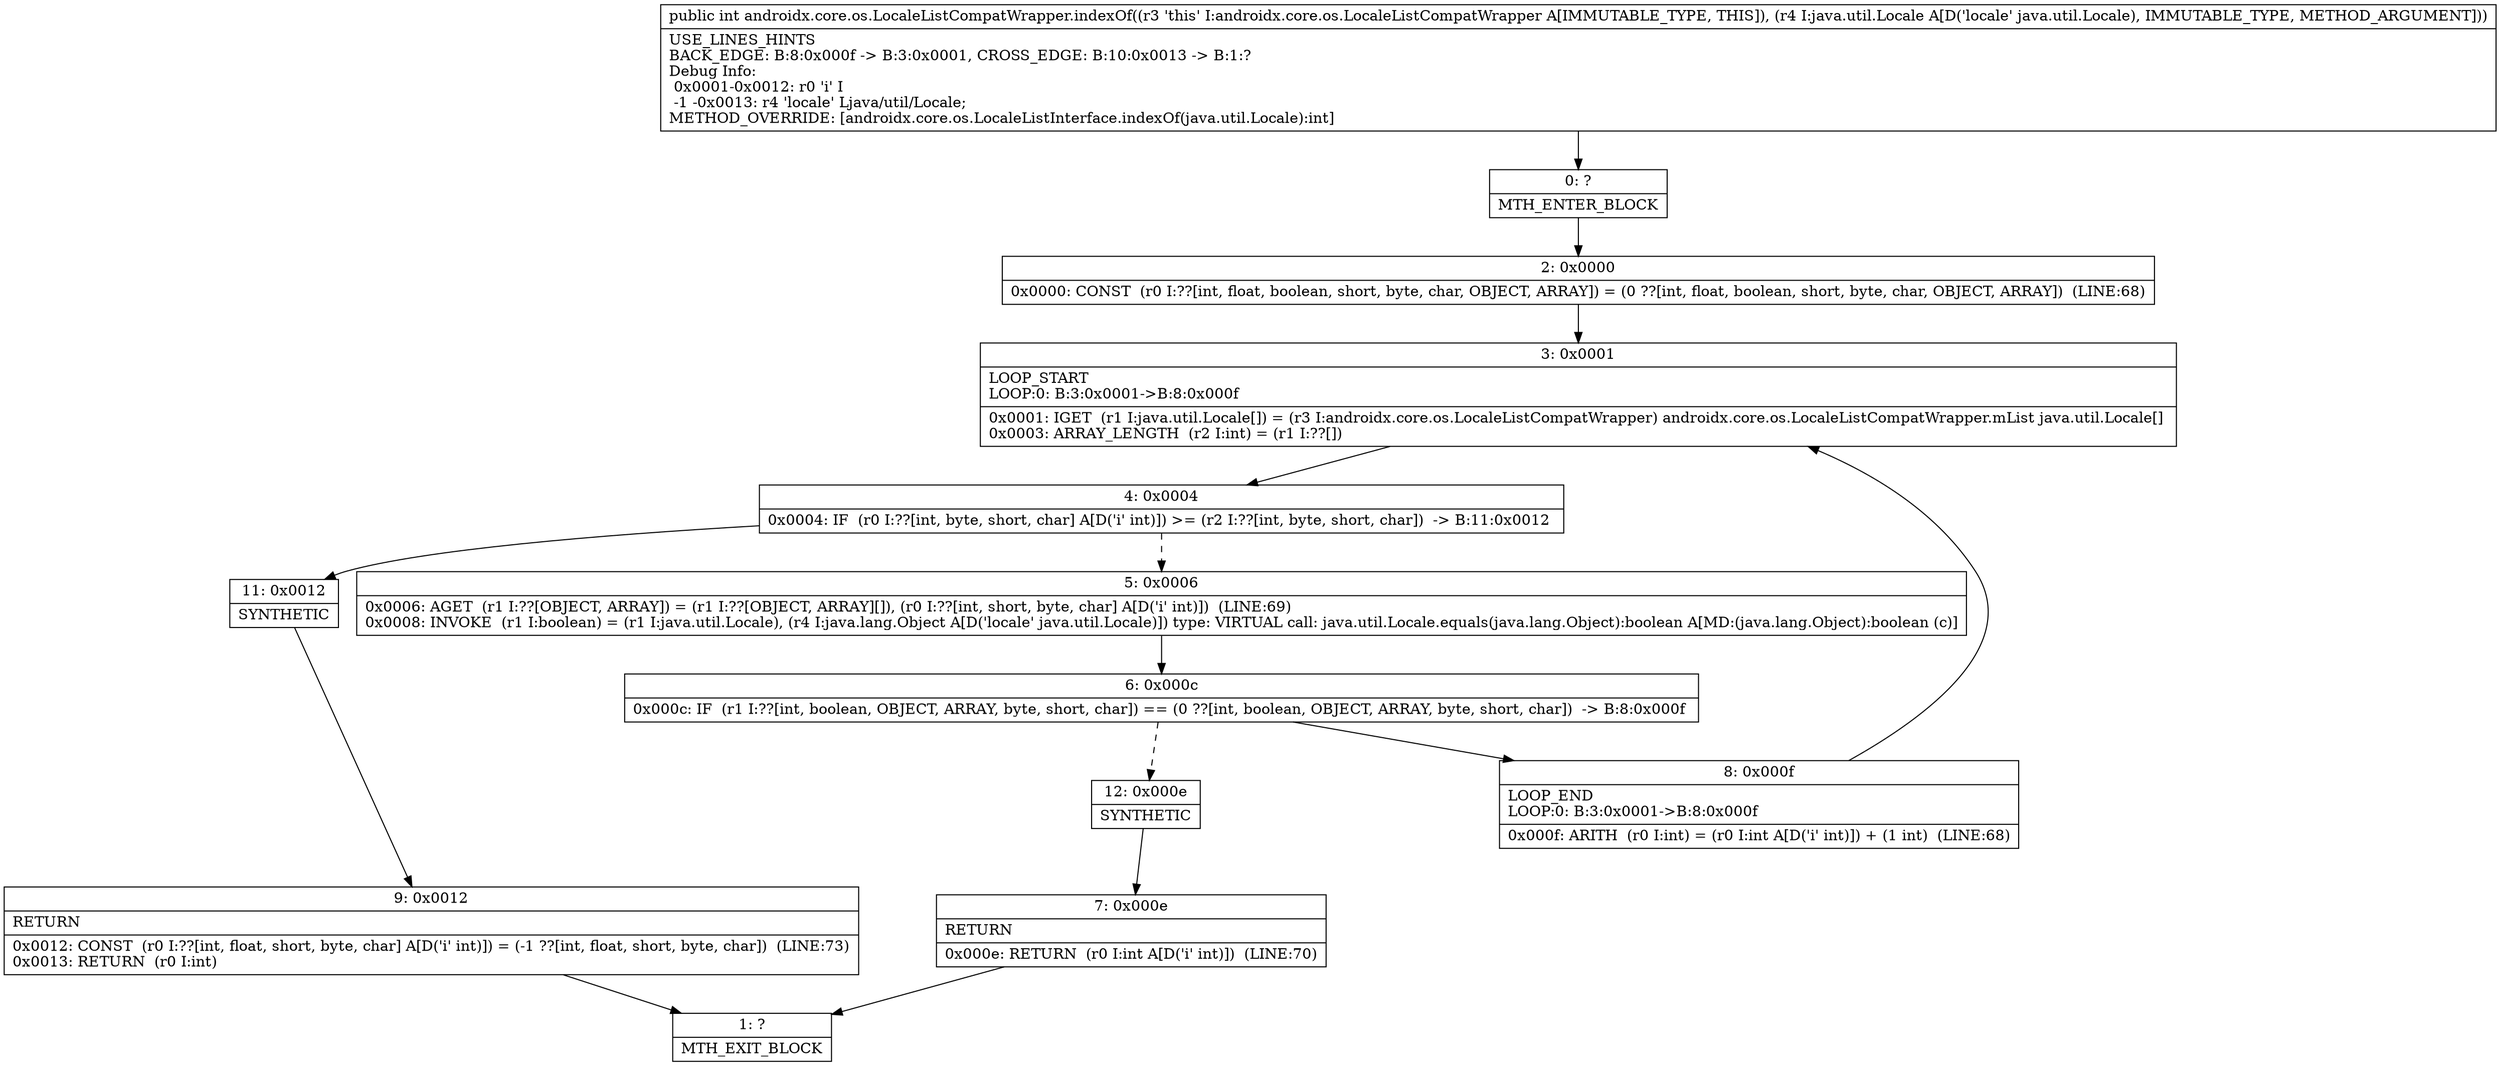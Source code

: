 digraph "CFG forandroidx.core.os.LocaleListCompatWrapper.indexOf(Ljava\/util\/Locale;)I" {
Node_0 [shape=record,label="{0\:\ ?|MTH_ENTER_BLOCK\l}"];
Node_2 [shape=record,label="{2\:\ 0x0000|0x0000: CONST  (r0 I:??[int, float, boolean, short, byte, char, OBJECT, ARRAY]) = (0 ??[int, float, boolean, short, byte, char, OBJECT, ARRAY])  (LINE:68)\l}"];
Node_3 [shape=record,label="{3\:\ 0x0001|LOOP_START\lLOOP:0: B:3:0x0001\-\>B:8:0x000f\l|0x0001: IGET  (r1 I:java.util.Locale[]) = (r3 I:androidx.core.os.LocaleListCompatWrapper) androidx.core.os.LocaleListCompatWrapper.mList java.util.Locale[] \l0x0003: ARRAY_LENGTH  (r2 I:int) = (r1 I:??[]) \l}"];
Node_4 [shape=record,label="{4\:\ 0x0004|0x0004: IF  (r0 I:??[int, byte, short, char] A[D('i' int)]) \>= (r2 I:??[int, byte, short, char])  \-\> B:11:0x0012 \l}"];
Node_5 [shape=record,label="{5\:\ 0x0006|0x0006: AGET  (r1 I:??[OBJECT, ARRAY]) = (r1 I:??[OBJECT, ARRAY][]), (r0 I:??[int, short, byte, char] A[D('i' int)])  (LINE:69)\l0x0008: INVOKE  (r1 I:boolean) = (r1 I:java.util.Locale), (r4 I:java.lang.Object A[D('locale' java.util.Locale)]) type: VIRTUAL call: java.util.Locale.equals(java.lang.Object):boolean A[MD:(java.lang.Object):boolean (c)]\l}"];
Node_6 [shape=record,label="{6\:\ 0x000c|0x000c: IF  (r1 I:??[int, boolean, OBJECT, ARRAY, byte, short, char]) == (0 ??[int, boolean, OBJECT, ARRAY, byte, short, char])  \-\> B:8:0x000f \l}"];
Node_8 [shape=record,label="{8\:\ 0x000f|LOOP_END\lLOOP:0: B:3:0x0001\-\>B:8:0x000f\l|0x000f: ARITH  (r0 I:int) = (r0 I:int A[D('i' int)]) + (1 int)  (LINE:68)\l}"];
Node_12 [shape=record,label="{12\:\ 0x000e|SYNTHETIC\l}"];
Node_7 [shape=record,label="{7\:\ 0x000e|RETURN\l|0x000e: RETURN  (r0 I:int A[D('i' int)])  (LINE:70)\l}"];
Node_1 [shape=record,label="{1\:\ ?|MTH_EXIT_BLOCK\l}"];
Node_11 [shape=record,label="{11\:\ 0x0012|SYNTHETIC\l}"];
Node_9 [shape=record,label="{9\:\ 0x0012|RETURN\l|0x0012: CONST  (r0 I:??[int, float, short, byte, char] A[D('i' int)]) = (\-1 ??[int, float, short, byte, char])  (LINE:73)\l0x0013: RETURN  (r0 I:int) \l}"];
MethodNode[shape=record,label="{public int androidx.core.os.LocaleListCompatWrapper.indexOf((r3 'this' I:androidx.core.os.LocaleListCompatWrapper A[IMMUTABLE_TYPE, THIS]), (r4 I:java.util.Locale A[D('locale' java.util.Locale), IMMUTABLE_TYPE, METHOD_ARGUMENT]))  | USE_LINES_HINTS\lBACK_EDGE: B:8:0x000f \-\> B:3:0x0001, CROSS_EDGE: B:10:0x0013 \-\> B:1:?\lDebug Info:\l  0x0001\-0x0012: r0 'i' I\l  \-1 \-0x0013: r4 'locale' Ljava\/util\/Locale;\lMETHOD_OVERRIDE: [androidx.core.os.LocaleListInterface.indexOf(java.util.Locale):int]\l}"];
MethodNode -> Node_0;Node_0 -> Node_2;
Node_2 -> Node_3;
Node_3 -> Node_4;
Node_4 -> Node_5[style=dashed];
Node_4 -> Node_11;
Node_5 -> Node_6;
Node_6 -> Node_8;
Node_6 -> Node_12[style=dashed];
Node_8 -> Node_3;
Node_12 -> Node_7;
Node_7 -> Node_1;
Node_11 -> Node_9;
Node_9 -> Node_1;
}

